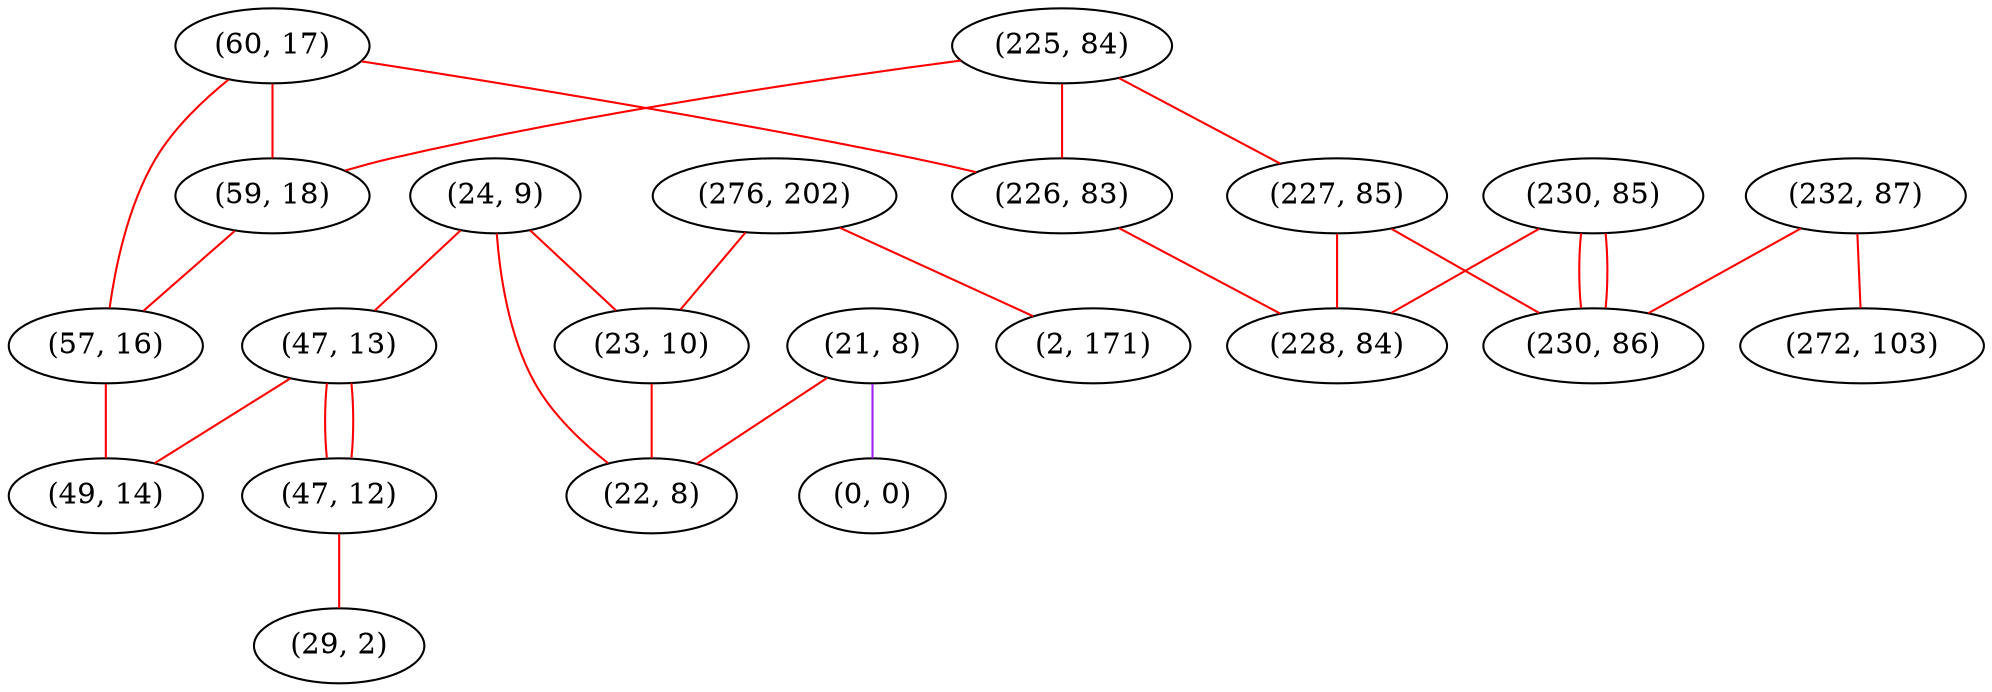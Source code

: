 graph "" {
"(60, 17)";
"(225, 84)";
"(59, 18)";
"(276, 202)";
"(230, 85)";
"(24, 9)";
"(57, 16)";
"(47, 13)";
"(232, 87)";
"(21, 8)";
"(227, 85)";
"(272, 103)";
"(47, 12)";
"(0, 0)";
"(226, 83)";
"(23, 10)";
"(2, 171)";
"(29, 2)";
"(230, 86)";
"(49, 14)";
"(22, 8)";
"(228, 84)";
"(60, 17)" -- "(57, 16)"  [color=red, key=0, weight=1];
"(60, 17)" -- "(226, 83)"  [color=red, key=0, weight=1];
"(60, 17)" -- "(59, 18)"  [color=red, key=0, weight=1];
"(225, 84)" -- "(59, 18)"  [color=red, key=0, weight=1];
"(225, 84)" -- "(226, 83)"  [color=red, key=0, weight=1];
"(225, 84)" -- "(227, 85)"  [color=red, key=0, weight=1];
"(59, 18)" -- "(57, 16)"  [color=red, key=0, weight=1];
"(276, 202)" -- "(2, 171)"  [color=red, key=0, weight=1];
"(276, 202)" -- "(23, 10)"  [color=red, key=0, weight=1];
"(230, 85)" -- "(228, 84)"  [color=red, key=0, weight=1];
"(230, 85)" -- "(230, 86)"  [color=red, key=0, weight=1];
"(230, 85)" -- "(230, 86)"  [color=red, key=1, weight=1];
"(24, 9)" -- "(47, 13)"  [color=red, key=0, weight=1];
"(24, 9)" -- "(22, 8)"  [color=red, key=0, weight=1];
"(24, 9)" -- "(23, 10)"  [color=red, key=0, weight=1];
"(57, 16)" -- "(49, 14)"  [color=red, key=0, weight=1];
"(47, 13)" -- "(47, 12)"  [color=red, key=0, weight=1];
"(47, 13)" -- "(47, 12)"  [color=red, key=1, weight=1];
"(47, 13)" -- "(49, 14)"  [color=red, key=0, weight=1];
"(232, 87)" -- "(272, 103)"  [color=red, key=0, weight=1];
"(232, 87)" -- "(230, 86)"  [color=red, key=0, weight=1];
"(21, 8)" -- "(0, 0)"  [color=purple, key=0, weight=4];
"(21, 8)" -- "(22, 8)"  [color=red, key=0, weight=1];
"(227, 85)" -- "(228, 84)"  [color=red, key=0, weight=1];
"(227, 85)" -- "(230, 86)"  [color=red, key=0, weight=1];
"(47, 12)" -- "(29, 2)"  [color=red, key=0, weight=1];
"(226, 83)" -- "(228, 84)"  [color=red, key=0, weight=1];
"(23, 10)" -- "(22, 8)"  [color=red, key=0, weight=1];
}
